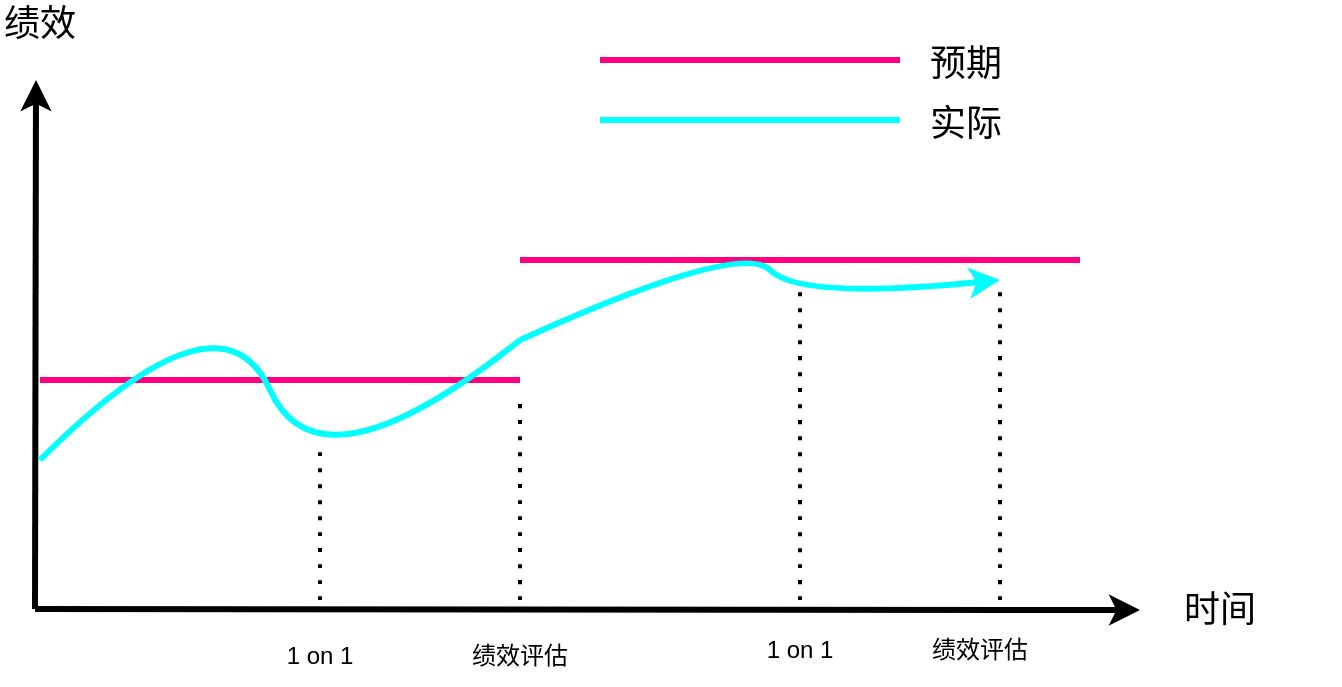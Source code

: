 <mxfile version="15.7.0" type="github">
  <diagram id="07fea595-8f29-1299-0266-81d95cde20df" name="Page-1">
    <mxGraphModel dx="-1040" dy="-41" grid="1" gridSize="10" guides="1" tooltips="1" connect="1" arrows="1" fold="1" page="1" pageScale="1" pageWidth="1169" pageHeight="827" background="none" math="0" shadow="0">
      <root>
        <mxCell id="0" />
        <mxCell id="1" parent="0" />
        <mxCell id="727" value="" style="edgeStyle=none;html=1;fontColor=#000000;strokeWidth=3;strokeColor=#000000;" parent="1" edge="1">
          <mxGeometry width="100" height="100" relative="1" as="geometry">
            <mxPoint x="2437.5" y="1594.5" as="sourcePoint" />
            <mxPoint x="2438" y="1330" as="targetPoint" />
          </mxGeometry>
        </mxCell>
        <mxCell id="734" value="" style="edgeStyle=none;html=1;fontColor=#000000;strokeWidth=3;strokeColor=#000000;" parent="1" edge="1">
          <mxGeometry width="100" height="100" relative="1" as="geometry">
            <mxPoint x="2437.5" y="1594.5" as="sourcePoint" />
            <mxPoint x="2990" y="1595" as="targetPoint" />
          </mxGeometry>
        </mxCell>
        <mxCell id="735" value="时间" style="text;spacingTop=-5;html=1;fontSize=18;fontStyle=0;points=[];strokeColor=none;" parent="1" vertex="1">
          <mxGeometry x="3010" y="1582.5" width="80" height="20" as="geometry" />
        </mxCell>
        <mxCell id="745" value="绩效" style="text;spacingTop=-5;html=1;fontSize=18;fontStyle=0;points=[]" parent="1" vertex="1">
          <mxGeometry x="2420" y="1290" width="80" height="20" as="geometry" />
        </mxCell>
        <mxCell id="fMBC7oBBjTGbmEfmEoy7-753" value="" style="endArrow=none;html=1;rounded=0;curved=1;strokeWidth=3;strokeColor=#FF0080;" edge="1" parent="1">
          <mxGeometry width="50" height="50" relative="1" as="geometry">
            <mxPoint x="2440" y="1480" as="sourcePoint" />
            <mxPoint x="2680" y="1480" as="targetPoint" />
          </mxGeometry>
        </mxCell>
        <mxCell id="fMBC7oBBjTGbmEfmEoy7-754" value="" style="endArrow=none;html=1;rounded=0;curved=1;strokeWidth=3;strokeColor=#FF0080;" edge="1" parent="1">
          <mxGeometry width="50" height="50" relative="1" as="geometry">
            <mxPoint x="2680" y="1420" as="sourcePoint" />
            <mxPoint x="2960" y="1420" as="targetPoint" />
          </mxGeometry>
        </mxCell>
        <mxCell id="fMBC7oBBjTGbmEfmEoy7-757" value="" style="endArrow=none;html=1;curved=1;endFill=0;strokeWidth=3;strokeColor=#00FFFF;" edge="1" parent="1">
          <mxGeometry width="50" height="50" relative="1" as="geometry">
            <mxPoint x="2440" y="1520" as="sourcePoint" />
            <mxPoint x="2680" y="1460" as="targetPoint" />
            <Array as="points">
              <mxPoint x="2530" y="1430" />
              <mxPoint x="2580" y="1540" />
            </Array>
          </mxGeometry>
        </mxCell>
        <mxCell id="fMBC7oBBjTGbmEfmEoy7-758" value="" style="endArrow=none;dashed=1;html=1;dashPattern=1 3;strokeWidth=2;rounded=0;curved=1;" edge="1" parent="1">
          <mxGeometry width="50" height="50" relative="1" as="geometry">
            <mxPoint x="2580" y="1590" as="sourcePoint" />
            <mxPoint x="2580" y="1510" as="targetPoint" />
          </mxGeometry>
        </mxCell>
        <mxCell id="fMBC7oBBjTGbmEfmEoy7-759" value="1 on 1" style="text;html=1;strokeColor=none;fillColor=none;align=center;verticalAlign=middle;whiteSpace=wrap;rounded=0;" vertex="1" parent="1">
          <mxGeometry x="2550" y="1602.5" width="60" height="30" as="geometry" />
        </mxCell>
        <mxCell id="fMBC7oBBjTGbmEfmEoy7-760" value="" style="endArrow=none;dashed=1;html=1;dashPattern=1 3;strokeWidth=2;rounded=0;curved=1;" edge="1" parent="1">
          <mxGeometry width="50" height="50" relative="1" as="geometry">
            <mxPoint x="2680" y="1590" as="sourcePoint" />
            <mxPoint x="2680" y="1490" as="targetPoint" />
          </mxGeometry>
        </mxCell>
        <mxCell id="fMBC7oBBjTGbmEfmEoy7-761" value="绩效评估" style="text;html=1;strokeColor=none;fillColor=none;align=center;verticalAlign=middle;whiteSpace=wrap;rounded=0;" vertex="1" parent="1">
          <mxGeometry x="2650" y="1602.5" width="60" height="30" as="geometry" />
        </mxCell>
        <mxCell id="fMBC7oBBjTGbmEfmEoy7-762" value="" style="curved=1;endArrow=classic;html=1;rounded=0;strokeWidth=3;strokeColor=#00FFFF;" edge="1" parent="1">
          <mxGeometry width="50" height="50" relative="1" as="geometry">
            <mxPoint x="2680" y="1460" as="sourcePoint" />
            <mxPoint x="2920" y="1430" as="targetPoint" />
            <Array as="points">
              <mxPoint x="2790" y="1410" />
              <mxPoint x="2820" y="1440" />
            </Array>
          </mxGeometry>
        </mxCell>
        <mxCell id="fMBC7oBBjTGbmEfmEoy7-763" value="" style="endArrow=none;dashed=1;html=1;dashPattern=1 3;strokeWidth=2;rounded=0;curved=1;" edge="1" parent="1">
          <mxGeometry width="50" height="50" relative="1" as="geometry">
            <mxPoint x="2920" y="1590" as="sourcePoint" />
            <mxPoint x="2920" y="1430" as="targetPoint" />
          </mxGeometry>
        </mxCell>
        <mxCell id="fMBC7oBBjTGbmEfmEoy7-764" value="绩效评估" style="text;html=1;strokeColor=none;fillColor=none;align=center;verticalAlign=middle;whiteSpace=wrap;rounded=0;" vertex="1" parent="1">
          <mxGeometry x="2880" y="1600" width="60" height="30" as="geometry" />
        </mxCell>
        <mxCell id="fMBC7oBBjTGbmEfmEoy7-765" value="" style="endArrow=none;dashed=1;html=1;dashPattern=1 3;strokeWidth=2;rounded=0;curved=1;" edge="1" parent="1">
          <mxGeometry width="50" height="50" relative="1" as="geometry">
            <mxPoint x="2820" y="1590" as="sourcePoint" />
            <mxPoint x="2820" y="1430" as="targetPoint" />
          </mxGeometry>
        </mxCell>
        <mxCell id="fMBC7oBBjTGbmEfmEoy7-766" value="1 on 1" style="text;html=1;strokeColor=none;fillColor=none;align=center;verticalAlign=middle;whiteSpace=wrap;rounded=0;" vertex="1" parent="1">
          <mxGeometry x="2790" y="1600" width="60" height="30" as="geometry" />
        </mxCell>
        <mxCell id="fMBC7oBBjTGbmEfmEoy7-767" value="" style="endArrow=none;html=1;rounded=0;curved=1;strokeWidth=3;strokeColor=#FF0080;" edge="1" parent="1">
          <mxGeometry width="50" height="50" relative="1" as="geometry">
            <mxPoint x="2720" y="1320" as="sourcePoint" />
            <mxPoint x="2870" y="1320" as="targetPoint" />
          </mxGeometry>
        </mxCell>
        <mxCell id="fMBC7oBBjTGbmEfmEoy7-768" value="" style="endArrow=none;html=1;endFill=0;strokeWidth=3;strokeColor=#00FFFF;rounded=0;" edge="1" parent="1">
          <mxGeometry width="50" height="50" relative="1" as="geometry">
            <mxPoint x="2720" y="1350" as="sourcePoint" />
            <mxPoint x="2870" y="1350" as="targetPoint" />
            <Array as="points">
              <mxPoint x="2820" y="1350" />
            </Array>
          </mxGeometry>
        </mxCell>
        <mxCell id="fMBC7oBBjTGbmEfmEoy7-769" value="预期" style="text;spacingTop=-5;html=1;fontSize=18;fontStyle=0;points=[];strokeColor=none;" vertex="1" parent="1">
          <mxGeometry x="2883" y="1310" width="80" height="20" as="geometry" />
        </mxCell>
        <mxCell id="fMBC7oBBjTGbmEfmEoy7-770" value="实际" style="text;spacingTop=-5;html=1;fontSize=18;fontStyle=0;points=[];strokeColor=none;" vertex="1" parent="1">
          <mxGeometry x="2883" y="1340" width="80" height="20" as="geometry" />
        </mxCell>
      </root>
    </mxGraphModel>
  </diagram>
</mxfile>
